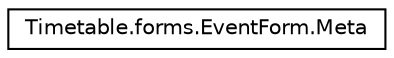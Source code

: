 digraph "Graphical Class Hierarchy"
{
  edge [fontname="Helvetica",fontsize="10",labelfontname="Helvetica",labelfontsize="10"];
  node [fontname="Helvetica",fontsize="10",shape=record];
  rankdir="LR";
  Node1 [label="Timetable.forms.EventForm.Meta",height=0.2,width=0.4,color="black", fillcolor="white", style="filled",URL="$classTimetable_1_1forms_1_1EventForm_1_1Meta.html"];
}

